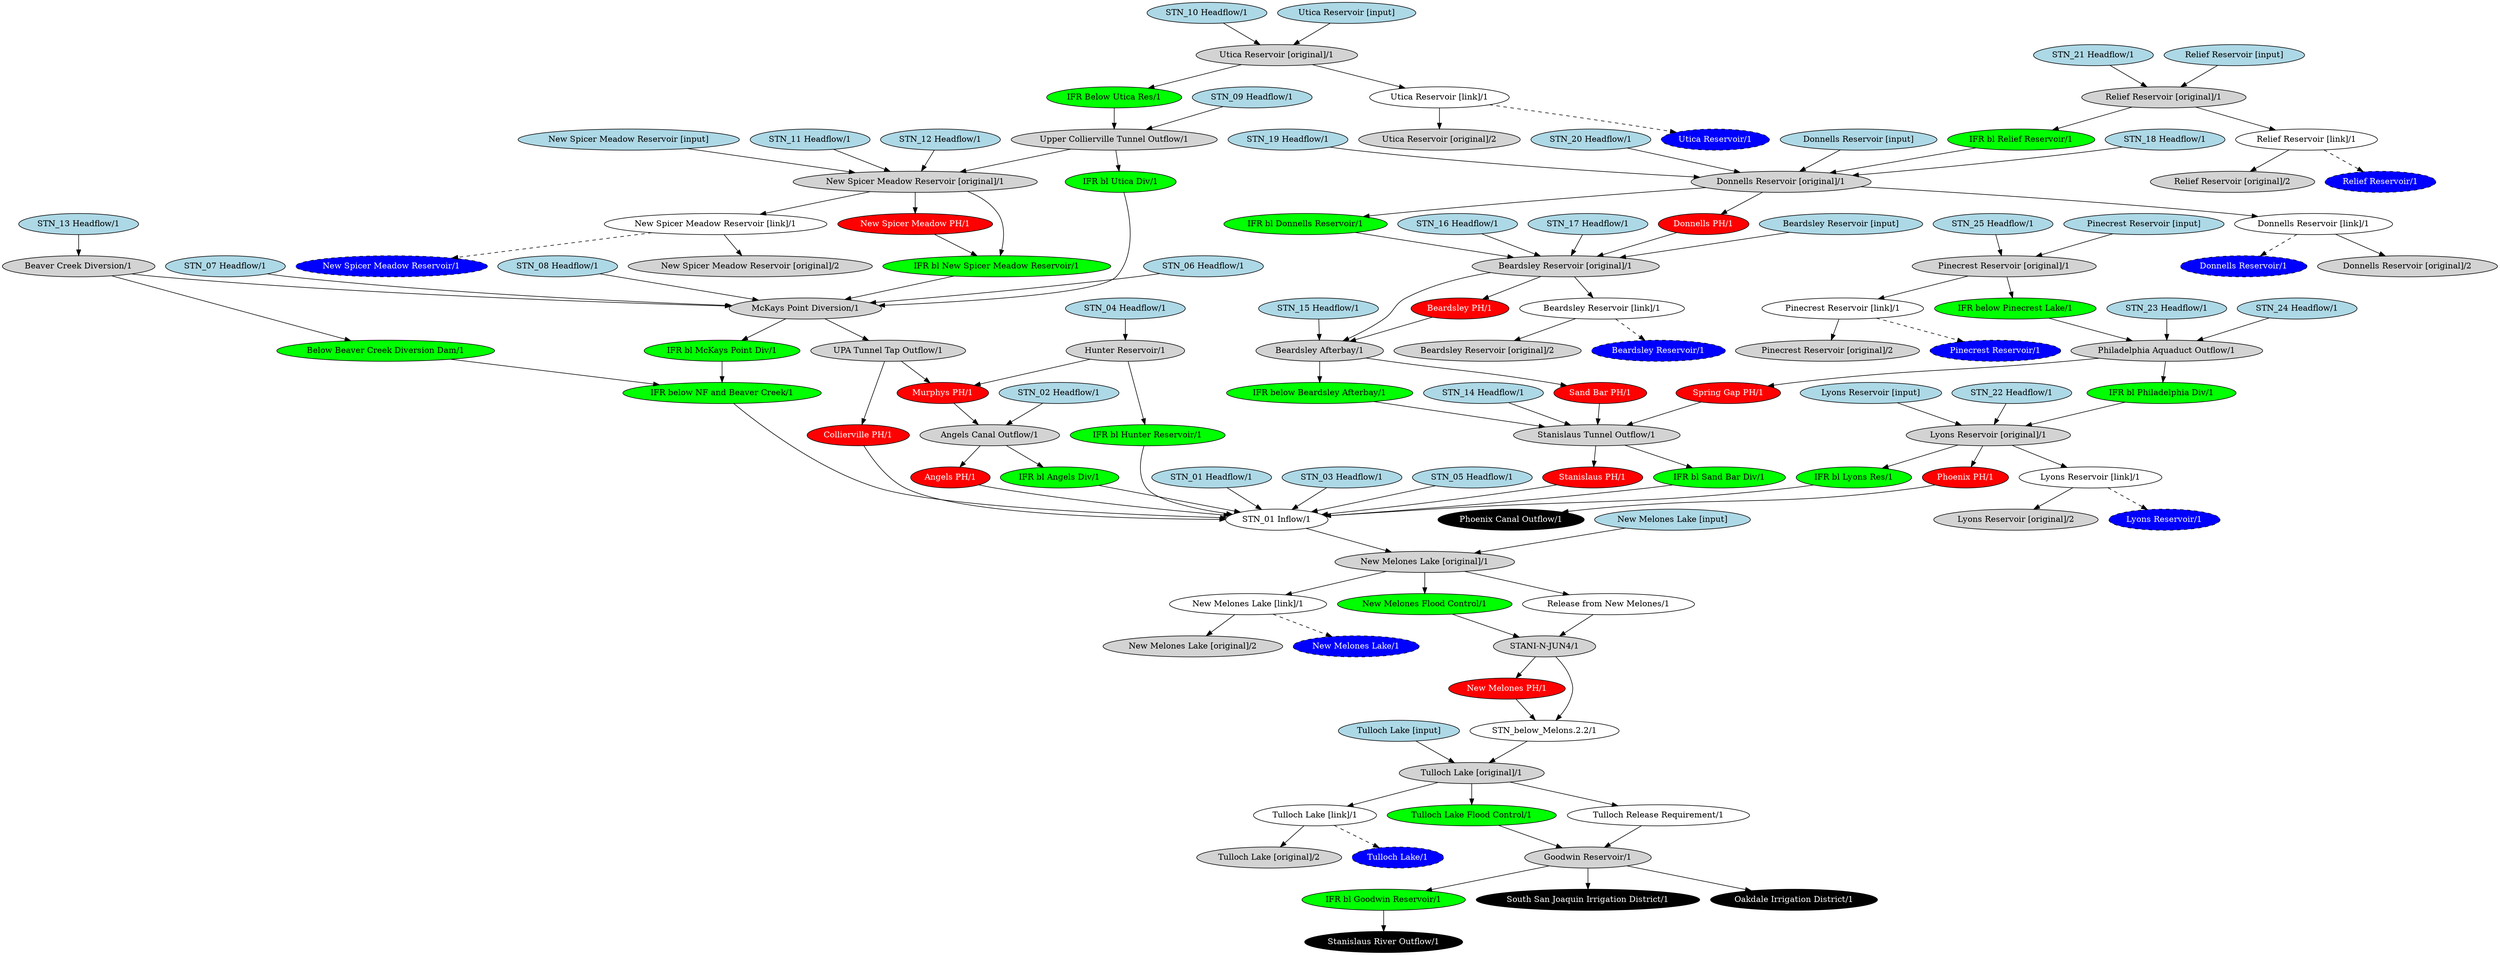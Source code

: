 // stanislaus
digraph stanislaus {
	"Angels PH/1" [fillcolor=red fontcolor=white shape=oval style=filled]
	"Angels Canal Outflow/1" [fillcolor=lightgrey fontcolor=black shape=oval style=filled]
	"Beardsley Reservoir [original]/1" [fillcolor=lightgrey fontcolor=black shape=oval style=filled]
	"Beardsley Reservoir [input]" [fillcolor=lightblue fontcolor=black shape=oval style=filled]
	"Beardsley Reservoir [link]/1" [fillcolor=white fontcolor=black shape=oval style=filled]
	"Beardsley Reservoir/1" [fillcolor=blue fontcolor=white shape=oval style="filled,dashed"]
	"Beardsley Reservoir [link]/1" -> "Beardsley Reservoir/1" [style=dashed]
	"Beardsley Reservoir [original]/2" [fillcolor=lightgrey fontcolor=black shape=oval style=filled]
	"Beardsley PH/1" [fillcolor=red fontcolor=white shape=oval style=filled]
	"Beaver Creek Diversion/1" [fillcolor=lightgrey fontcolor=black shape=oval style=filled]
	"Collierville PH/1" [fillcolor=red fontcolor=white shape=oval style=filled]
	"Donnells PH/1" [fillcolor=red fontcolor=white shape=oval style=filled]
	"Donnells Reservoir [original]/1" [fillcolor=lightgrey fontcolor=black shape=oval style=filled]
	"Donnells Reservoir [input]" [fillcolor=lightblue fontcolor=black shape=oval style=filled]
	"Donnells Reservoir [link]/1" [fillcolor=white fontcolor=black shape=oval style=filled]
	"Donnells Reservoir/1" [fillcolor=blue fontcolor=white shape=oval style="filled,dashed"]
	"Donnells Reservoir [link]/1" -> "Donnells Reservoir/1" [style=dashed]
	"Donnells Reservoir [original]/2" [fillcolor=lightgrey fontcolor=black shape=oval style=filled]
	"IFR bl Angels Div/1" [fillcolor=green fontcolor=black shape=oval style=filled]
	"IFR bl Donnells Reservoir/1" [fillcolor=green fontcolor=black shape=oval style=filled]
	"IFR bl Hunter Reservoir/1" [fillcolor=green fontcolor=black shape=oval style=filled]
	"IFR bl Lyons Res/1" [fillcolor=green fontcolor=black shape=oval style=filled]
	"IFR bl McKays Point Div/1" [fillcolor=green fontcolor=black shape=oval style=filled]
	"IFR bl New Spicer Meadow Reservoir/1" [fillcolor=green fontcolor=black shape=oval style=filled]
	"IFR bl Philadelphia Div/1" [fillcolor=green fontcolor=black shape=oval style=filled]
	"IFR bl Relief Reservoir/1" [fillcolor=green fontcolor=black shape=oval style=filled]
	"IFR bl Sand Bar Div/1" [fillcolor=green fontcolor=black shape=oval style=filled]
	"IFR bl Utica Div/1" [fillcolor=green fontcolor=black shape=oval style=filled]
	"Below Beaver Creek Diversion Dam/1" [fillcolor=green fontcolor=black shape=oval style=filled]
	"IFR below NF and Beaver Creek/1" [fillcolor=green fontcolor=black shape=oval style=filled]
	"IFR bl Goodwin Reservoir/1" [fillcolor=green fontcolor=black shape=oval style=filled]
	"IFR below Pinecrest Lake/1" [fillcolor=green fontcolor=black shape=oval style=filled]
	"IFR Below Utica Res/1" [fillcolor=green fontcolor=black shape=oval style=filled]
	"IFR below Beardsley Afterbay/1" [fillcolor=green fontcolor=black shape=oval style=filled]
	"Hunter Reservoir/1" [fillcolor=lightgrey fontcolor=black shape=oval style=filled]
	"Lyons Reservoir [original]/1" [fillcolor=lightgrey fontcolor=black shape=oval style=filled]
	"Lyons Reservoir [input]" [fillcolor=lightblue fontcolor=black shape=oval style=filled]
	"Lyons Reservoir [link]/1" [fillcolor=white fontcolor=black shape=oval style=filled]
	"Lyons Reservoir/1" [fillcolor=blue fontcolor=white shape=oval style="filled,dashed"]
	"Lyons Reservoir [link]/1" -> "Lyons Reservoir/1" [style=dashed]
	"Lyons Reservoir [original]/2" [fillcolor=lightgrey fontcolor=black shape=oval style=filled]
	"McKays Point Diversion/1" [fillcolor=lightgrey fontcolor=black shape=oval style=filled]
	"Murphys PH/1" [fillcolor=red fontcolor=white shape=oval style=filled]
	"New Melones Lake [original]/1" [fillcolor=lightgrey fontcolor=black shape=oval style=filled]
	"New Melones Lake [input]" [fillcolor=lightblue fontcolor=black shape=oval style=filled]
	"New Melones Lake [link]/1" [fillcolor=white fontcolor=black shape=oval style=filled]
	"New Melones Lake/1" [fillcolor=blue fontcolor=white shape=oval style="filled,dashed"]
	"New Melones Lake [link]/1" -> "New Melones Lake/1" [style=dashed]
	"New Melones Lake [original]/2" [fillcolor=lightgrey fontcolor=black shape=oval style=filled]
	"New Melones PH/1" [fillcolor=red fontcolor=white shape=oval style=filled]
	"New Spicer Meadow Reservoir [original]/1" [fillcolor=lightgrey fontcolor=black shape=oval style=filled]
	"New Spicer Meadow Reservoir [input]" [fillcolor=lightblue fontcolor=black shape=oval style=filled]
	"New Spicer Meadow Reservoir [link]/1" [fillcolor=white fontcolor=black shape=oval style=filled]
	"New Spicer Meadow Reservoir/1" [fillcolor=blue fontcolor=white shape=oval style="filled,dashed"]
	"New Spicer Meadow Reservoir [link]/1" -> "New Spicer Meadow Reservoir/1" [style=dashed]
	"New Spicer Meadow Reservoir [original]/2" [fillcolor=lightgrey fontcolor=black shape=oval style=filled]
	"New Spicer Meadow PH/1" [fillcolor=red fontcolor=white shape=oval style=filled]
	"Philadelphia Aquaduct Outflow/1" [fillcolor=lightgrey fontcolor=black shape=oval style=filled]
	"Phoenix Canal Outflow/1" [fillcolor=black fontcolor=white shape=oval style=filled]
	"Phoenix PH/1" [fillcolor=red fontcolor=white shape=oval style=filled]
	"Pinecrest Reservoir [original]/1" [fillcolor=lightgrey fontcolor=black shape=oval style=filled]
	"Pinecrest Reservoir [input]" [fillcolor=lightblue fontcolor=black shape=oval style=filled]
	"Pinecrest Reservoir [link]/1" [fillcolor=white fontcolor=black shape=oval style=filled]
	"Pinecrest Reservoir/1" [fillcolor=blue fontcolor=white shape=oval style="filled,dashed"]
	"Pinecrest Reservoir [link]/1" -> "Pinecrest Reservoir/1" [style=dashed]
	"Pinecrest Reservoir [original]/2" [fillcolor=lightgrey fontcolor=black shape=oval style=filled]
	"Relief Reservoir [original]/1" [fillcolor=lightgrey fontcolor=black shape=oval style=filled]
	"Relief Reservoir [input]" [fillcolor=lightblue fontcolor=black shape=oval style=filled]
	"Relief Reservoir [link]/1" [fillcolor=white fontcolor=black shape=oval style=filled]
	"Relief Reservoir/1" [fillcolor=blue fontcolor=white shape=oval style="filled,dashed"]
	"Relief Reservoir [link]/1" -> "Relief Reservoir/1" [style=dashed]
	"Relief Reservoir [original]/2" [fillcolor=lightgrey fontcolor=black shape=oval style=filled]
	"Sand Bar PH/1" [fillcolor=red fontcolor=white shape=oval style=filled]
	"Beardsley Afterbay/1" [fillcolor=lightgrey fontcolor=black shape=oval style=filled]
	"Spring Gap PH/1" [fillcolor=red fontcolor=white shape=oval style=filled]
	"Stanislaus PH/1" [fillcolor=red fontcolor=white shape=oval style=filled]
	"Stanislaus Tunnel Outflow/1" [fillcolor=lightgrey fontcolor=black shape=oval style=filled]
	"South San Joaquin Irrigation District/1" [fillcolor=black fontcolor=white shape=oval style=filled]
	"Oakdale Irrigation District/1" [fillcolor=black fontcolor=white shape=oval style=filled]
	"Stanislaus River Outflow/1" [fillcolor=black fontcolor=white shape=oval style=filled]
	"STN_01 Headflow/1" [fillcolor=lightblue fontcolor=black shape=oval style=filled]
	"STN_01 Inflow/1" [fillcolor=white fontcolor=black shape=oval style=filled]
	"STN_02 Headflow/1" [fillcolor=lightblue fontcolor=black shape=oval style=filled]
	"STN_03 Headflow/1" [fillcolor=lightblue fontcolor=black shape=oval style=filled]
	"STN_04 Headflow/1" [fillcolor=lightblue fontcolor=black shape=oval style=filled]
	"STN_05 Headflow/1" [fillcolor=lightblue fontcolor=black shape=oval style=filled]
	"STN_06 Headflow/1" [fillcolor=lightblue fontcolor=black shape=oval style=filled]
	"STN_07 Headflow/1" [fillcolor=lightblue fontcolor=black shape=oval style=filled]
	"STN_08 Headflow/1" [fillcolor=lightblue fontcolor=black shape=oval style=filled]
	"STN_09 Headflow/1" [fillcolor=lightblue fontcolor=black shape=oval style=filled]
	"STN_10 Headflow/1" [fillcolor=lightblue fontcolor=black shape=oval style=filled]
	"STN_11 Headflow/1" [fillcolor=lightblue fontcolor=black shape=oval style=filled]
	"STN_12 Headflow/1" [fillcolor=lightblue fontcolor=black shape=oval style=filled]
	"STN_13 Headflow/1" [fillcolor=lightblue fontcolor=black shape=oval style=filled]
	"STN_14 Headflow/1" [fillcolor=lightblue fontcolor=black shape=oval style=filled]
	"STN_15 Headflow/1" [fillcolor=lightblue fontcolor=black shape=oval style=filled]
	"STN_16 Headflow/1" [fillcolor=lightblue fontcolor=black shape=oval style=filled]
	"STN_17 Headflow/1" [fillcolor=lightblue fontcolor=black shape=oval style=filled]
	"STN_18 Headflow/1" [fillcolor=lightblue fontcolor=black shape=oval style=filled]
	"STN_19 Headflow/1" [fillcolor=lightblue fontcolor=black shape=oval style=filled]
	"STN_20 Headflow/1" [fillcolor=lightblue fontcolor=black shape=oval style=filled]
	"STN_21 Headflow/1" [fillcolor=lightblue fontcolor=black shape=oval style=filled]
	"STN_22 Headflow/1" [fillcolor=lightblue fontcolor=black shape=oval style=filled]
	"STN_23 Headflow/1" [fillcolor=lightblue fontcolor=black shape=oval style=filled]
	"STN_24 Headflow/1" [fillcolor=lightblue fontcolor=black shape=oval style=filled]
	"STN_25 Headflow/1" [fillcolor=lightblue fontcolor=black shape=oval style=filled]
	"Tulloch Lake [original]/1" [fillcolor=lightgrey fontcolor=black shape=oval style=filled]
	"Tulloch Lake [input]" [fillcolor=lightblue fontcolor=black shape=oval style=filled]
	"Tulloch Lake [link]/1" [fillcolor=white fontcolor=black shape=oval style=filled]
	"Tulloch Lake/1" [fillcolor=blue fontcolor=white shape=oval style="filled,dashed"]
	"Tulloch Lake [link]/1" -> "Tulloch Lake/1" [style=dashed]
	"Tulloch Lake [original]/2" [fillcolor=lightgrey fontcolor=black shape=oval style=filled]
	"Tulloch Release Requirement/1" [fillcolor=white fontcolor=black shape=oval style=filled]
	"Tulloch Lake Flood Control/1" [fillcolor=green fontcolor=black shape=oval style=filled]
	"Goodwin Reservoir/1" [fillcolor=lightgrey fontcolor=black shape=oval style=filled]
	"Utica Reservoir [original]/1" [fillcolor=lightgrey fontcolor=black shape=oval style=filled]
	"Utica Reservoir [input]" [fillcolor=lightblue fontcolor=black shape=oval style=filled]
	"Utica Reservoir [link]/1" [fillcolor=white fontcolor=black shape=oval style=filled]
	"Utica Reservoir/1" [fillcolor=blue fontcolor=white shape=oval style="filled,dashed"]
	"Utica Reservoir [link]/1" -> "Utica Reservoir/1" [style=dashed]
	"Utica Reservoir [original]/2" [fillcolor=lightgrey fontcolor=black shape=oval style=filled]
	"UPA Tunnel Tap Outflow/1" [fillcolor=lightgrey fontcolor=black shape=oval style=filled]
	"Upper Collierville Tunnel Outflow/1" [fillcolor=lightgrey fontcolor=black shape=oval style=filled]
	"Release from New Melones/1" [fillcolor=white fontcolor=black shape=oval style=filled]
	"New Melones Flood Control/1" [fillcolor=green fontcolor=black shape=oval style=filled]
	"STN_below_Melons.2.2/1" [fillcolor=white fontcolor=black shape=oval style=filled]
	"STANI-N-JUN4/1" [fillcolor=lightgrey fontcolor=black shape=oval style=filled]
	"Beardsley Reservoir [input]" -> "Beardsley Reservoir [original]/1"
	"Beardsley Reservoir [original]/1" -> "Beardsley Reservoir [link]/1"
	"Beardsley Reservoir [link]/1" -> "Beardsley Reservoir [original]/2"
	"Donnells Reservoir [input]" -> "Donnells Reservoir [original]/1"
	"Donnells Reservoir [original]/1" -> "Donnells Reservoir [link]/1"
	"Donnells Reservoir [link]/1" -> "Donnells Reservoir [original]/2"
	"Lyons Reservoir [input]" -> "Lyons Reservoir [original]/1"
	"Lyons Reservoir [original]/1" -> "Lyons Reservoir [link]/1"
	"Lyons Reservoir [link]/1" -> "Lyons Reservoir [original]/2"
	"New Melones Lake [input]" -> "New Melones Lake [original]/1"
	"New Melones Lake [original]/1" -> "New Melones Lake [link]/1"
	"New Melones Lake [link]/1" -> "New Melones Lake [original]/2"
	"New Spicer Meadow Reservoir [input]" -> "New Spicer Meadow Reservoir [original]/1"
	"New Spicer Meadow Reservoir [original]/1" -> "New Spicer Meadow Reservoir [link]/1"
	"New Spicer Meadow Reservoir [link]/1" -> "New Spicer Meadow Reservoir [original]/2"
	"Pinecrest Reservoir [input]" -> "Pinecrest Reservoir [original]/1"
	"Pinecrest Reservoir [original]/1" -> "Pinecrest Reservoir [link]/1"
	"Pinecrest Reservoir [link]/1" -> "Pinecrest Reservoir [original]/2"
	"Relief Reservoir [input]" -> "Relief Reservoir [original]/1"
	"Relief Reservoir [original]/1" -> "Relief Reservoir [link]/1"
	"Relief Reservoir [link]/1" -> "Relief Reservoir [original]/2"
	"Tulloch Lake [input]" -> "Tulloch Lake [original]/1"
	"Tulloch Lake [original]/1" -> "Tulloch Lake [link]/1"
	"Tulloch Lake [link]/1" -> "Tulloch Lake [original]/2"
	"Utica Reservoir [input]" -> "Utica Reservoir [original]/1"
	"Utica Reservoir [original]/1" -> "Utica Reservoir [link]/1"
	"Utica Reservoir [link]/1" -> "Utica Reservoir [original]/2"
	"Angels Canal Outflow/1" -> "Angels PH/1"
	"Angels Canal Outflow/1" -> "IFR bl Angels Div/1"
	"Donnells Reservoir [original]/1" -> "Donnells PH/1"
	"Donnells Reservoir [original]/1" -> "IFR bl Donnells Reservoir/1"
	"Upper Collierville Tunnel Outflow/1" -> "IFR bl Utica Div/1"
	"McKays Point Diversion/1" -> "UPA Tunnel Tap Outflow/1"
	"Hunter Reservoir/1" -> "IFR bl Hunter Reservoir/1"
	"New Spicer Meadow Reservoir [original]/1" -> "New Spicer Meadow PH/1"
	"Philadelphia Aquaduct Outflow/1" -> "Spring Gap PH/1"
	"Pinecrest Reservoir [original]/1" -> "IFR below Pinecrest Lake/1"
	"Relief Reservoir [original]/1" -> "IFR bl Relief Reservoir/1"
	"Beardsley Afterbay/1" -> "Sand Bar PH/1"
	"Stanislaus Tunnel Outflow/1" -> "Stanislaus PH/1"
	"STN_01 Headflow/1" -> "STN_01 Inflow/1"
	"McKays Point Diversion/1" -> "IFR bl McKays Point Div/1"
	"Utica Reservoir [original]/1" -> "IFR Below Utica Res/1"
	"Beardsley Afterbay/1" -> "IFR below Beardsley Afterbay/1"
	"Beardsley Reservoir [original]/1" -> "Beardsley PH/1"
	"UPA Tunnel Tap Outflow/1" -> "Collierville PH/1"
	"Stanislaus Tunnel Outflow/1" -> "IFR bl Sand Bar Div/1"
	"Lyons Reservoir [original]/1" -> "IFR bl Lyons Res/1"
	"Goodwin Reservoir/1" -> "Oakdale Irrigation District/1"
	"Goodwin Reservoir/1" -> "South San Joaquin Irrigation District/1"
	"Goodwin Reservoir/1" -> "IFR bl Goodwin Reservoir/1"
	"STN_01 Inflow/1" -> "New Melones Lake [original]/1"
	"Angels PH/1" -> "STN_01 Inflow/1"
	"IFR bl Angels Div/1" -> "STN_01 Inflow/1"
	"Below Beaver Creek Diversion Dam/1" -> "IFR below NF and Beaver Creek/1"
	"Beaver Creek Diversion/1" -> "Below Beaver Creek Diversion Dam/1"
	"IFR bl McKays Point Div/1" -> "IFR below NF and Beaver Creek/1"
	"Beaver Creek Diversion/1" -> "McKays Point Diversion/1"
	"Phoenix PH/1" -> "Phoenix Canal Outflow/1"
	"New Spicer Meadow Reservoir [original]/1" -> "IFR bl New Spicer Meadow Reservoir/1"
	"New Spicer Meadow PH/1" -> "IFR bl New Spicer Meadow Reservoir/1"
	"Sand Bar PH/1" -> "Stanislaus Tunnel Outflow/1"
	"Philadelphia Aquaduct Outflow/1" -> "IFR bl Philadelphia Div/1"
	"IFR bl Lyons Res/1" -> "STN_01 Inflow/1"
	"IFR bl Goodwin Reservoir/1" -> "Stanislaus River Outflow/1"
	"STN_02 Headflow/1" -> "Angels Canal Outflow/1"
	"Murphys PH/1" -> "Angels Canal Outflow/1"
	"STN_03 Headflow/1" -> "STN_01 Inflow/1"
	"IFR bl Sand Bar Div/1" -> "STN_01 Inflow/1"
	"IFR bl Hunter Reservoir/1" -> "STN_01 Inflow/1"
	"STN_04 Headflow/1" -> "Hunter Reservoir/1"
	"STN_05 Headflow/1" -> "STN_01 Inflow/1"
	"IFR below NF and Beaver Creek/1" -> "STN_01 Inflow/1"
	"STN_06 Headflow/1" -> "McKays Point Diversion/1"
	"STN_07 Headflow/1" -> "McKays Point Diversion/1"
	"IFR bl New Spicer Meadow Reservoir/1" -> "McKays Point Diversion/1"
	"STN_08 Headflow/1" -> "McKays Point Diversion/1"
	"IFR bl Utica Div/1" -> "McKays Point Diversion/1"
	"STN_09 Headflow/1" -> "Upper Collierville Tunnel Outflow/1"
	"IFR Below Utica Res/1" -> "Upper Collierville Tunnel Outflow/1"
	"STN_10 Headflow/1" -> "Utica Reservoir [original]/1"
	"STN_11 Headflow/1" -> "New Spicer Meadow Reservoir [original]/1"
	"STN_13 Headflow/1" -> "Beaver Creek Diversion/1"
	"STN_14 Headflow/1" -> "Stanislaus Tunnel Outflow/1"
	"IFR below Beardsley Afterbay/1" -> "Stanislaus Tunnel Outflow/1"
	"STN_15 Headflow/1" -> "Beardsley Afterbay/1"
	"Beardsley Reservoir [original]/1" -> "Beardsley Afterbay/1"
	"Beardsley PH/1" -> "Beardsley Afterbay/1"
	"STN_16 Headflow/1" -> "Beardsley Reservoir [original]/1"
	"IFR bl Donnells Reservoir/1" -> "Beardsley Reservoir [original]/1"
	"STN_17 Headflow/1" -> "Beardsley Reservoir [original]/1"
	"STN_18 Headflow/1" -> "Donnells Reservoir [original]/1"
	"STN_19 Headflow/1" -> "Donnells Reservoir [original]/1"
	"STN_21 Headflow/1" -> "Relief Reservoir [original]/1"
	"IFR bl Philadelphia Div/1" -> "Lyons Reservoir [original]/1"
	"STN_22 Headflow/1" -> "Lyons Reservoir [original]/1"
	"STN_23 Headflow/1" -> "Philadelphia Aquaduct Outflow/1"
	"IFR below Pinecrest Lake/1" -> "Philadelphia Aquaduct Outflow/1"
	"STN_24 Headflow/1" -> "Philadelphia Aquaduct Outflow/1"
	"STN_25 Headflow/1" -> "Pinecrest Reservoir [original]/1"
	"IFR bl Relief Reservoir/1" -> "Donnells Reservoir [original]/1"
	"STN_20 Headflow/1" -> "Donnells Reservoir [original]/1"
	"Hunter Reservoir/1" -> "Murphys PH/1"
	"UPA Tunnel Tap Outflow/1" -> "Murphys PH/1"
	"STN_12 Headflow/1" -> "New Spicer Meadow Reservoir [original]/1"
	"Donnells PH/1" -> "Beardsley Reservoir [original]/1"
	"Upper Collierville Tunnel Outflow/1" -> "New Spicer Meadow Reservoir [original]/1"
	"Collierville PH/1" -> "STN_01 Inflow/1"
	"Stanislaus PH/1" -> "STN_01 Inflow/1"
	"Spring Gap PH/1" -> "Stanislaus Tunnel Outflow/1"
	"Lyons Reservoir [original]/1" -> "Phoenix PH/1"
	"New Melones Lake [original]/1" -> "Release from New Melones/1"
	"New Melones Lake [original]/1" -> "New Melones Flood Control/1"
	"Release from New Melones/1" -> "STANI-N-JUN4/1"
	"New Melones Flood Control/1" -> "STANI-N-JUN4/1"
	"STANI-N-JUN4/1" -> "New Melones PH/1"
	"Tulloch Lake [original]/1" -> "Tulloch Release Requirement/1"
	"Tulloch Lake [original]/1" -> "Tulloch Lake Flood Control/1"
	"Tulloch Release Requirement/1" -> "Goodwin Reservoir/1"
	"Tulloch Lake Flood Control/1" -> "Goodwin Reservoir/1"
	"STN_below_Melons.2.2/1" -> "Tulloch Lake [original]/1"
	"New Melones PH/1" -> "STN_below_Melons.2.2/1"
	"STANI-N-JUN4/1" -> "STN_below_Melons.2.2/1"
}
